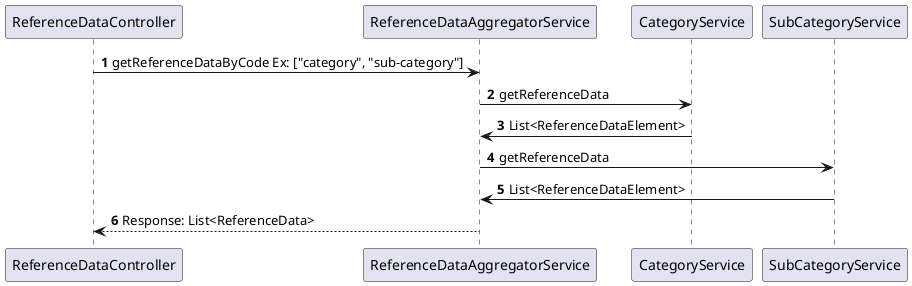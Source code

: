 @startuml
'https://plantuml.com/sequence-diagram

autonumber

ReferenceDataController -> ReferenceDataAggregatorService: getReferenceDataByCode Ex: ["category", "sub-category"]

ReferenceDataAggregatorService -> CategoryService: getReferenceData
CategoryService -> ReferenceDataAggregatorService: List<ReferenceDataElement>

ReferenceDataAggregatorService -> SubCategoryService: getReferenceData
SubCategoryService -> ReferenceDataAggregatorService: List<ReferenceDataElement>


ReferenceDataAggregatorService --> ReferenceDataController: Response: List<ReferenceData>


@enduml